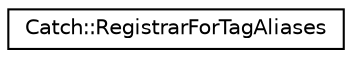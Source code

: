 digraph "Graphical Class Hierarchy"
{
  edge [fontname="Helvetica",fontsize="10",labelfontname="Helvetica",labelfontsize="10"];
  node [fontname="Helvetica",fontsize="10",shape=record];
  rankdir="LR";
  Node0 [label="Catch::RegistrarForTagAliases",height=0.2,width=0.4,color="black", fillcolor="white", style="filled",URL="$struct_catch_1_1_registrar_for_tag_aliases.html"];
}
